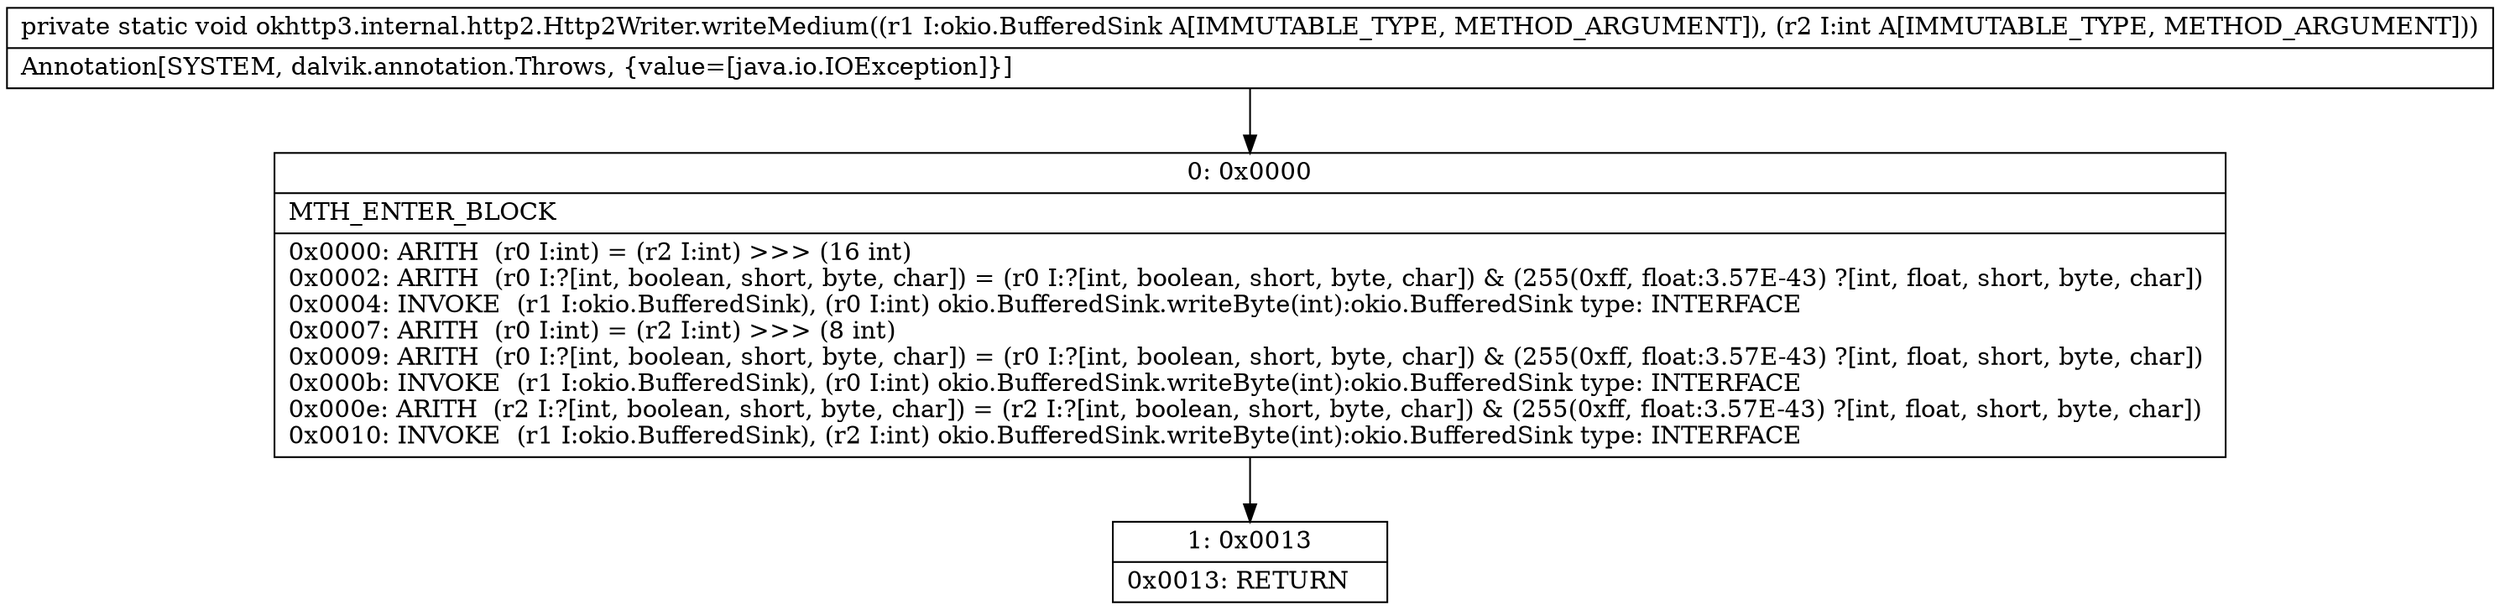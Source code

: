 digraph "CFG forokhttp3.internal.http2.Http2Writer.writeMedium(Lokio\/BufferedSink;I)V" {
Node_0 [shape=record,label="{0\:\ 0x0000|MTH_ENTER_BLOCK\l|0x0000: ARITH  (r0 I:int) = (r2 I:int) \>\>\> (16 int) \l0x0002: ARITH  (r0 I:?[int, boolean, short, byte, char]) = (r0 I:?[int, boolean, short, byte, char]) & (255(0xff, float:3.57E\-43) ?[int, float, short, byte, char]) \l0x0004: INVOKE  (r1 I:okio.BufferedSink), (r0 I:int) okio.BufferedSink.writeByte(int):okio.BufferedSink type: INTERFACE \l0x0007: ARITH  (r0 I:int) = (r2 I:int) \>\>\> (8 int) \l0x0009: ARITH  (r0 I:?[int, boolean, short, byte, char]) = (r0 I:?[int, boolean, short, byte, char]) & (255(0xff, float:3.57E\-43) ?[int, float, short, byte, char]) \l0x000b: INVOKE  (r1 I:okio.BufferedSink), (r0 I:int) okio.BufferedSink.writeByte(int):okio.BufferedSink type: INTERFACE \l0x000e: ARITH  (r2 I:?[int, boolean, short, byte, char]) = (r2 I:?[int, boolean, short, byte, char]) & (255(0xff, float:3.57E\-43) ?[int, float, short, byte, char]) \l0x0010: INVOKE  (r1 I:okio.BufferedSink), (r2 I:int) okio.BufferedSink.writeByte(int):okio.BufferedSink type: INTERFACE \l}"];
Node_1 [shape=record,label="{1\:\ 0x0013|0x0013: RETURN   \l}"];
MethodNode[shape=record,label="{private static void okhttp3.internal.http2.Http2Writer.writeMedium((r1 I:okio.BufferedSink A[IMMUTABLE_TYPE, METHOD_ARGUMENT]), (r2 I:int A[IMMUTABLE_TYPE, METHOD_ARGUMENT]))  | Annotation[SYSTEM, dalvik.annotation.Throws, \{value=[java.io.IOException]\}]\l}"];
MethodNode -> Node_0;
Node_0 -> Node_1;
}

